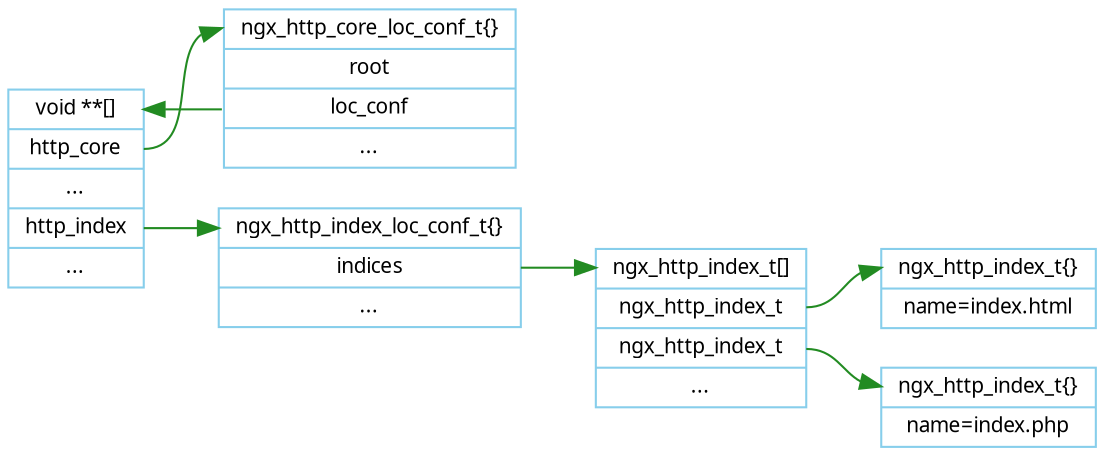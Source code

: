 digraph ngx_index_configuration {
   rankdir=LR;
   node [shape=record, color=skyblue, fontname="Verdana", fontsize=10];
   edge [color=forestgreen, fontname="Verdana", fontsize=10];
 

   loc_conf_array [label="<head>void **\[\]|<n1>http_core|...|<n3>http_index|..."];
   ngx_http_core_loc_conf_t [label="<head>ngx_http_core_loc_conf_t\{\}|<root>root|<loc_conf>loc_conf|..."];
  
   ngx_http_index_loc_conf_t [label="<head>ngx_http_index_loc_conf_t\{\}|<indices>indices|..."];
   ngx_http_index_t_array [label="<head>ngx_http_index_t\[\]|<n1>ngx_http_index_t|<n2>ngx_http_index_t|..."];
   ngx_http_index_t_1 [label="<head>ngx_http_index_t\{\}|name=index.html"];
   ngx_http_index_t_2 [label="<head>ngx_http_index_t\{\}|name=index.php"];
   

   loc_conf_array:n1:e -> ngx_http_core_loc_conf_t:head;
   ngx_http_core_loc_conf_t:loc_conf -> loc_conf_array:head;
 
   loc_conf_array:n3 -> ngx_http_index_loc_conf_t:head;
   ngx_http_index_loc_conf_t:indices -> ngx_http_index_t_array:head;
   ngx_http_index_t_array:n1 -> ngx_http_index_t_1:head;
   ngx_http_index_t_array:n2 -> ngx_http_index_t_2:head;
}